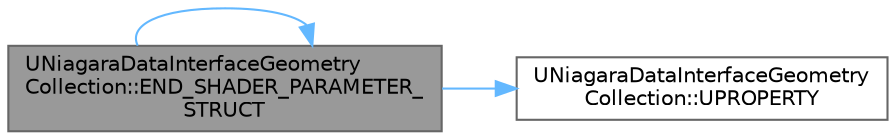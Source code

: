 digraph "UNiagaraDataInterfaceGeometryCollection::END_SHADER_PARAMETER_STRUCT"
{
 // INTERACTIVE_SVG=YES
 // LATEX_PDF_SIZE
  bgcolor="transparent";
  edge [fontname=Helvetica,fontsize=10,labelfontname=Helvetica,labelfontsize=10];
  node [fontname=Helvetica,fontsize=10,shape=box,height=0.2,width=0.4];
  rankdir="LR";
  Node1 [id="Node000001",label="UNiagaraDataInterfaceGeometry\lCollection::END_SHADER_PARAMETER_\lSTRUCT",height=0.2,width=0.4,color="gray40", fillcolor="grey60", style="filled", fontcolor="black",tooltip="Controls how to retrieve the Skeletal Mesh Component to attach to."];
  Node1 -> Node1 [id="edge1_Node000001_Node000001",color="steelblue1",style="solid",tooltip=" "];
  Node1 -> Node2 [id="edge2_Node000001_Node000002",color="steelblue1",style="solid",tooltip=" "];
  Node2 [id="Node000002",label="UNiagaraDataInterfaceGeometry\lCollection::UPROPERTY",height=0.2,width=0.4,color="grey40", fillcolor="white", style="filled",URL="$de/d00/classUNiagaraDataInterfaceGeometryCollection.html#ad9097ab93ab65e497708056f1e4d1d4f",tooltip="GeometryCollection used to sample from when not overridden by a source actor from the scene."];
}
